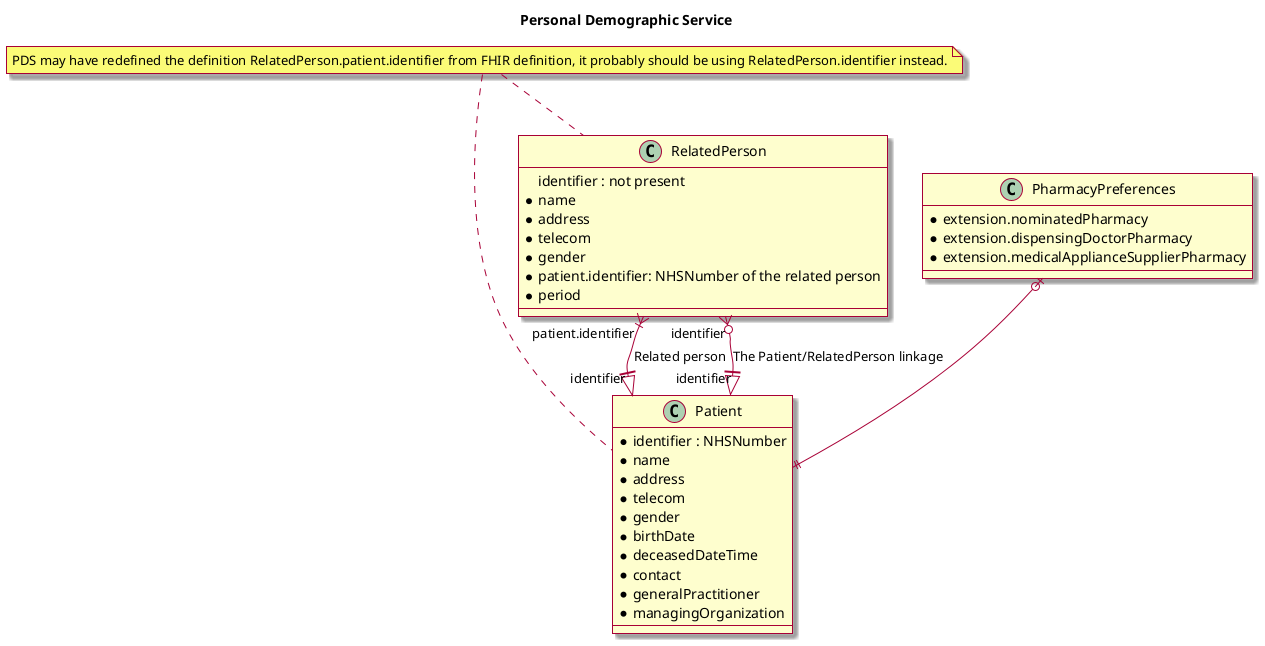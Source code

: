 @startuml

skin rose

title Personal Demographic Service

class Patient {
  * identifier : NHSNumber
  * name
  * address
  * telecom
  * gender
  * birthDate
  * deceasedDateTime
  * contact
  * generalPractitioner
  * managingOrganization
}

class RelatedPerson {
  identifier : not present
  * name
  * address
  * telecom
  * gender
  * patient.identifier: NHSNumber of the related person
  * period
}

class PharmacyPreferences {
  * extension.nominatedPharmacy
  * extension.dispensingDoctorPharmacy
  * extension.medicalApplianceSupplierPharmacy
}

RelatedPerson "patient.identifier" }|--||> "identifier" Patient : Related person
RelatedPerson "identifier" }o--||> "identifier" Patient: The Patient/RelatedPerson linkage
PharmacyPreferences |o--|| Patient

note "PDS may have redefined the definition RelatedPerson.patient.identifier from FHIR definition, it probably should be using RelatedPerson.identifier instead." as PDS

PDS .. RelatedPerson
PDS .. Patient

@enduml
